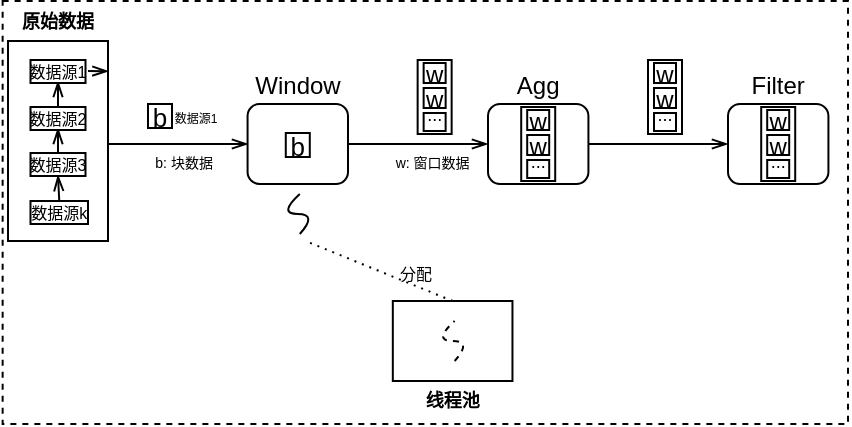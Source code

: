 <mxfile version="16.1.0" type="github">
  <diagram id="yy4K6WKyhYe_ZboL2R0n" name="第 1 页">
    <mxGraphModel dx="569" dy="291" grid="1" gridSize="10" guides="1" tooltips="1" connect="1" arrows="1" fold="1" page="1" pageScale="1" pageWidth="850" pageHeight="1100" math="0" shadow="0">
      <root>
        <mxCell id="0" />
        <mxCell id="1" parent="0" />
        <mxCell id="WE8VuPPP_bmdkz0ns6AH-60" value="" style="rounded=0;fontSize=5;dashed=1;" parent="1" vertex="1">
          <mxGeometry x="37.32" y="308.5" width="422.68" height="211.5" as="geometry" />
        </mxCell>
        <mxCell id="WE8VuPPP_bmdkz0ns6AH-1" value="" style="rounded=0;fontSize=10;strokeWidth=1;" parent="1" vertex="1">
          <mxGeometry x="40" y="328.5" width="50" height="100" as="geometry" />
        </mxCell>
        <mxCell id="WE8VuPPP_bmdkz0ns6AH-4" value="数据源k" style="rounded=0;fontSize=8;strokeWidth=1;" parent="1" vertex="1">
          <mxGeometry x="51.25" y="408.5" width="28.75" height="11.5" as="geometry" />
        </mxCell>
        <mxCell id="WE8VuPPP_bmdkz0ns6AH-5" value="原始数据" style="text;strokeColor=none;fillColor=none;align=center;verticalAlign=middle;rounded=0;sketch=0;fontStyle=1;fontSize=9;" parent="1" vertex="1">
          <mxGeometry x="40.86" y="308.5" width="48.29" height="20" as="geometry" />
        </mxCell>
        <mxCell id="WE8VuPPP_bmdkz0ns6AH-7" value="" style="rounded=0;" parent="1" vertex="1">
          <mxGeometry x="232.41" y="458.5" width="59.82" height="40" as="geometry" />
        </mxCell>
        <mxCell id="WE8VuPPP_bmdkz0ns6AH-8" value="" style="curved=1;endArrow=none;endFill=0;" parent="1" edge="1">
          <mxGeometry width="50" height="50" relative="1" as="geometry">
            <mxPoint x="185.89" y="425" as="sourcePoint" />
            <mxPoint x="185.89" y="405" as="targetPoint" />
            <Array as="points">
              <mxPoint x="194.89" y="415" />
              <mxPoint x="174.89" y="415" />
            </Array>
          </mxGeometry>
        </mxCell>
        <mxCell id="WE8VuPPP_bmdkz0ns6AH-9" value="线程池" style="text;strokeColor=none;fillColor=none;align=center;verticalAlign=middle;rounded=0;sketch=0;fontSize=9;fontStyle=1" parent="1" vertex="1">
          <mxGeometry x="242.2" y="498.5" width="40.25" height="19" as="geometry" />
        </mxCell>
        <mxCell id="WE8VuPPP_bmdkz0ns6AH-10" value="" style="endArrow=openThin;strokeWidth=1;endFill=0;" parent="1" edge="1">
          <mxGeometry width="50" height="50" relative="1" as="geometry">
            <mxPoint x="90" y="380" as="sourcePoint" />
            <mxPoint x="160" y="380" as="targetPoint" />
          </mxGeometry>
        </mxCell>
        <mxCell id="WE8VuPPP_bmdkz0ns6AH-23" value="" style="edgeStyle=orthogonalEdgeStyle;rounded=0;orthogonalLoop=1;jettySize=auto;fontSize=4;endArrow=openThin;endFill=0;" parent="1" source="WE8VuPPP_bmdkz0ns6AH-11" edge="1">
          <mxGeometry relative="1" as="geometry">
            <mxPoint x="280" y="380" as="targetPoint" />
          </mxGeometry>
        </mxCell>
        <mxCell id="WE8VuPPP_bmdkz0ns6AH-11" value="" style="rounded=1;" parent="1" vertex="1">
          <mxGeometry x="159.79" y="360" width="50.21" height="40" as="geometry" />
        </mxCell>
        <mxCell id="WE8VuPPP_bmdkz0ns6AH-12" value="Window" style="text;strokeColor=none;fillColor=none;align=center;verticalAlign=middle;rounded=0;" parent="1" vertex="1">
          <mxGeometry x="165" y="340" width="40" height="20" as="geometry" />
        </mxCell>
        <mxCell id="WE8VuPPP_bmdkz0ns6AH-20" value="b" style="rounded=0;fontSize=13;" parent="1" vertex="1">
          <mxGeometry x="110" y="360" width="12" height="12" as="geometry" />
        </mxCell>
        <mxCell id="WE8VuPPP_bmdkz0ns6AH-21" value="数据源1" style="text;strokeColor=none;fillColor=none;align=center;verticalAlign=middle;rounded=0;fontSize=6;" parent="1" vertex="1">
          <mxGeometry x="122" y="362.5" width="24" height="10" as="geometry" />
        </mxCell>
        <mxCell id="WE8VuPPP_bmdkz0ns6AH-26" value="" style="edgeStyle=orthogonalEdgeStyle;rounded=0;orthogonalLoop=1;jettySize=auto;fontSize=4;endArrow=openThin;endFill=0;" parent="1" source="WE8VuPPP_bmdkz0ns6AH-22" edge="1">
          <mxGeometry relative="1" as="geometry">
            <mxPoint x="400" y="380" as="targetPoint" />
          </mxGeometry>
        </mxCell>
        <mxCell id="WE8VuPPP_bmdkz0ns6AH-22" value="" style="rounded=1;" parent="1" vertex="1">
          <mxGeometry x="280" y="360" width="50.21" height="40" as="geometry" />
        </mxCell>
        <mxCell id="WE8VuPPP_bmdkz0ns6AH-24" value="Agg" style="text;strokeColor=none;fillColor=none;align=center;verticalAlign=middle;rounded=0;" parent="1" vertex="1">
          <mxGeometry x="285.1" y="340" width="40" height="20" as="geometry" />
        </mxCell>
        <mxCell id="WE8VuPPP_bmdkz0ns6AH-25" value="" style="rounded=1;" parent="1" vertex="1">
          <mxGeometry x="400.0" y="360" width="50.21" height="40" as="geometry" />
        </mxCell>
        <mxCell id="WE8VuPPP_bmdkz0ns6AH-27" value="Filter" style="text;strokeColor=none;fillColor=none;align=center;verticalAlign=middle;rounded=0;" parent="1" vertex="1">
          <mxGeometry x="405.1" y="340" width="40" height="20" as="geometry" />
        </mxCell>
        <mxCell id="WE8VuPPP_bmdkz0ns6AH-28" value="" style="curved=1;endArrow=none;endFill=0;dashed=1;" parent="1" edge="1">
          <mxGeometry width="50" height="50" relative="1" as="geometry">
            <mxPoint x="263.32" y="488.5" as="sourcePoint" />
            <mxPoint x="263.32" y="468.5" as="targetPoint" />
            <Array as="points">
              <mxPoint x="272.32" y="478.5" />
              <mxPoint x="252.32" y="478.5" />
            </Array>
          </mxGeometry>
        </mxCell>
        <mxCell id="WE8VuPPP_bmdkz0ns6AH-29" value="" style="endArrow=none;dashed=1;dashPattern=1 3;strokeWidth=1;rounded=0;fontSize=4;exitX=0.5;exitY=0;exitDx=0;exitDy=0;" parent="1" source="WE8VuPPP_bmdkz0ns6AH-7" edge="1">
          <mxGeometry width="50" height="50" relative="1" as="geometry">
            <mxPoint x="182.41" y="498.5" as="sourcePoint" />
            <mxPoint x="190" y="429" as="targetPoint" />
          </mxGeometry>
        </mxCell>
        <mxCell id="WE8VuPPP_bmdkz0ns6AH-30" value="分配 " style="text;strokeColor=none;fillColor=none;align=center;verticalAlign=middle;rounded=0;fontSize=8;" parent="1" vertex="1">
          <mxGeometry x="232.41" y="440" width="25.31" height="10" as="geometry" />
        </mxCell>
        <mxCell id="WE8VuPPP_bmdkz0ns6AH-38" value="" style="rounded=0;fontSize=5;" parent="1" vertex="1">
          <mxGeometry x="244.82" y="338" width="17" height="37" as="geometry" />
        </mxCell>
        <mxCell id="WE8VuPPP_bmdkz0ns6AH-39" value="w" style="rounded=0;" parent="1" vertex="1">
          <mxGeometry x="247.82" y="339.5" width="11" height="10" as="geometry" />
        </mxCell>
        <mxCell id="WE8VuPPP_bmdkz0ns6AH-40" value="w" style="rounded=0;" parent="1" vertex="1">
          <mxGeometry x="247.82" y="352" width="11" height="10" as="geometry" />
        </mxCell>
        <mxCell id="WE8VuPPP_bmdkz0ns6AH-41" value="..." style="rounded=0;fontSize=9;verticalAlign=bottom;" parent="1" vertex="1">
          <mxGeometry x="247.82" y="364.5" width="11" height="9" as="geometry" />
        </mxCell>
        <mxCell id="WE8VuPPP_bmdkz0ns6AH-53" value="" style="endArrow=openThin;rounded=0;fontSize=5;strokeWidth=1;endFill=0;exitX=0.5;exitY=0;exitDx=0;exitDy=0;entryX=0.5;entryY=1;entryDx=0;entryDy=0;" parent="1" source="WE8VuPPP_bmdkz0ns6AH-4" edge="1">
          <mxGeometry width="50" height="50" relative="1" as="geometry">
            <mxPoint x="90" y="448.5" as="sourcePoint" />
            <mxPoint x="65.0" y="395.5" as="targetPoint" />
          </mxGeometry>
        </mxCell>
        <mxCell id="WE8VuPPP_bmdkz0ns6AH-54" value="" style="endArrow=openThin;rounded=0;fontSize=5;strokeWidth=1;endFill=0;entryX=0.5;entryY=1;entryDx=0;entryDy=0;exitX=0.5;exitY=0;exitDx=0;exitDy=0;" parent="1" edge="1">
          <mxGeometry width="50" height="50" relative="1" as="geometry">
            <mxPoint x="65.0" y="385.5" as="sourcePoint" />
            <mxPoint x="65" y="372" as="targetPoint" />
          </mxGeometry>
        </mxCell>
        <mxCell id="WE8VuPPP_bmdkz0ns6AH-55" value="" style="endArrow=openThin;rounded=0;fontSize=5;strokeWidth=1;endFill=0;exitX=0.5;exitY=0;exitDx=0;exitDy=0;" parent="1" edge="1">
          <mxGeometry width="50" height="50" relative="1" as="geometry">
            <mxPoint x="65" y="362" as="sourcePoint" />
            <mxPoint x="65" y="348.5" as="targetPoint" />
          </mxGeometry>
        </mxCell>
        <mxCell id="WE8VuPPP_bmdkz0ns6AH-56" value="" style="endArrow=openThin;rounded=0;fontSize=5;strokeWidth=1;endFill=0;exitX=1;exitY=0.5;exitDx=0;exitDy=0;entryX=1.004;entryY=0.151;entryDx=0;entryDy=0;entryPerimeter=0;" parent="1" target="WE8VuPPP_bmdkz0ns6AH-1" edge="1">
          <mxGeometry width="50" height="50" relative="1" as="geometry">
            <mxPoint x="80.0" y="343.5" as="sourcePoint" />
            <mxPoint x="75" y="358.5" as="targetPoint" />
          </mxGeometry>
        </mxCell>
        <mxCell id="WE8VuPPP_bmdkz0ns6AH-58" value="b: 块数据" style="text;strokeColor=none;fillColor=none;align=center;verticalAlign=middle;rounded=0;sketch=0;fontSize=7;" parent="1" vertex="1">
          <mxGeometry x="106.12" y="380.75" width="43.88" height="17.75" as="geometry" />
        </mxCell>
        <mxCell id="WE8VuPPP_bmdkz0ns6AH-59" value="w: 窗口数据" style="text;strokeColor=none;fillColor=none;align=center;verticalAlign=middle;rounded=0;sketch=0;fontSize=7;" parent="1" vertex="1">
          <mxGeometry x="230.38" y="380.75" width="43.88" height="17.75" as="geometry" />
        </mxCell>
        <mxCell id="hMwzmuhg0w4liLA6x3To-3" value="数据源3" style="rounded=0;fontSize=8;strokeWidth=1;" vertex="1" parent="1">
          <mxGeometry x="51.25" y="384.5" width="27.5" height="11.5" as="geometry" />
        </mxCell>
        <mxCell id="hMwzmuhg0w4liLA6x3To-4" value="数据源2" style="rounded=0;fontSize=8;strokeWidth=1;" vertex="1" parent="1">
          <mxGeometry x="51.25" y="361.5" width="27.5" height="11.5" as="geometry" />
        </mxCell>
        <mxCell id="hMwzmuhg0w4liLA6x3To-5" value="数据源1" style="rounded=0;fontSize=8;strokeWidth=1;" vertex="1" parent="1">
          <mxGeometry x="51.25" y="338" width="27.5" height="11.5" as="geometry" />
        </mxCell>
        <mxCell id="hMwzmuhg0w4liLA6x3To-14" value="" style="rounded=0;fontSize=5;" vertex="1" parent="1">
          <mxGeometry x="296.6" y="361.5" width="17" height="37" as="geometry" />
        </mxCell>
        <mxCell id="hMwzmuhg0w4liLA6x3To-15" value="w" style="rounded=0;" vertex="1" parent="1">
          <mxGeometry x="299.6" y="363" width="11" height="10" as="geometry" />
        </mxCell>
        <mxCell id="hMwzmuhg0w4liLA6x3To-16" value="w" style="rounded=0;" vertex="1" parent="1">
          <mxGeometry x="299.6" y="375.5" width="11" height="10" as="geometry" />
        </mxCell>
        <mxCell id="hMwzmuhg0w4liLA6x3To-17" value="..." style="rounded=0;fontSize=9;verticalAlign=bottom;" vertex="1" parent="1">
          <mxGeometry x="299.6" y="388" width="11" height="9" as="geometry" />
        </mxCell>
        <mxCell id="hMwzmuhg0w4liLA6x3To-18" value="" style="rounded=0;fontSize=5;" vertex="1" parent="1">
          <mxGeometry x="360.0" y="338" width="17" height="37" as="geometry" />
        </mxCell>
        <mxCell id="hMwzmuhg0w4liLA6x3To-19" value="w" style="rounded=0;" vertex="1" parent="1">
          <mxGeometry x="363.0" y="339.5" width="11" height="10" as="geometry" />
        </mxCell>
        <mxCell id="hMwzmuhg0w4liLA6x3To-20" value="w" style="rounded=0;" vertex="1" parent="1">
          <mxGeometry x="363.0" y="352" width="11" height="10" as="geometry" />
        </mxCell>
        <mxCell id="hMwzmuhg0w4liLA6x3To-21" value="..." style="rounded=0;fontSize=9;verticalAlign=bottom;" vertex="1" parent="1">
          <mxGeometry x="363.0" y="364.5" width="11" height="9" as="geometry" />
        </mxCell>
        <mxCell id="hMwzmuhg0w4liLA6x3To-22" value="" style="rounded=0;fontSize=5;" vertex="1" parent="1">
          <mxGeometry x="416.6" y="361.5" width="17" height="37" as="geometry" />
        </mxCell>
        <mxCell id="hMwzmuhg0w4liLA6x3To-23" value="w" style="rounded=0;" vertex="1" parent="1">
          <mxGeometry x="419.6" y="363" width="11" height="10" as="geometry" />
        </mxCell>
        <mxCell id="hMwzmuhg0w4liLA6x3To-24" value="w" style="rounded=0;" vertex="1" parent="1">
          <mxGeometry x="419.6" y="375.5" width="11" height="10" as="geometry" />
        </mxCell>
        <mxCell id="hMwzmuhg0w4liLA6x3To-25" value="..." style="rounded=0;fontSize=9;verticalAlign=bottom;" vertex="1" parent="1">
          <mxGeometry x="419.6" y="388" width="11" height="9" as="geometry" />
        </mxCell>
        <mxCell id="hMwzmuhg0w4liLA6x3To-26" value="b" style="rounded=0;fontSize=13;" vertex="1" parent="1">
          <mxGeometry x="178.89" y="374.5" width="12" height="12" as="geometry" />
        </mxCell>
      </root>
    </mxGraphModel>
  </diagram>
</mxfile>
